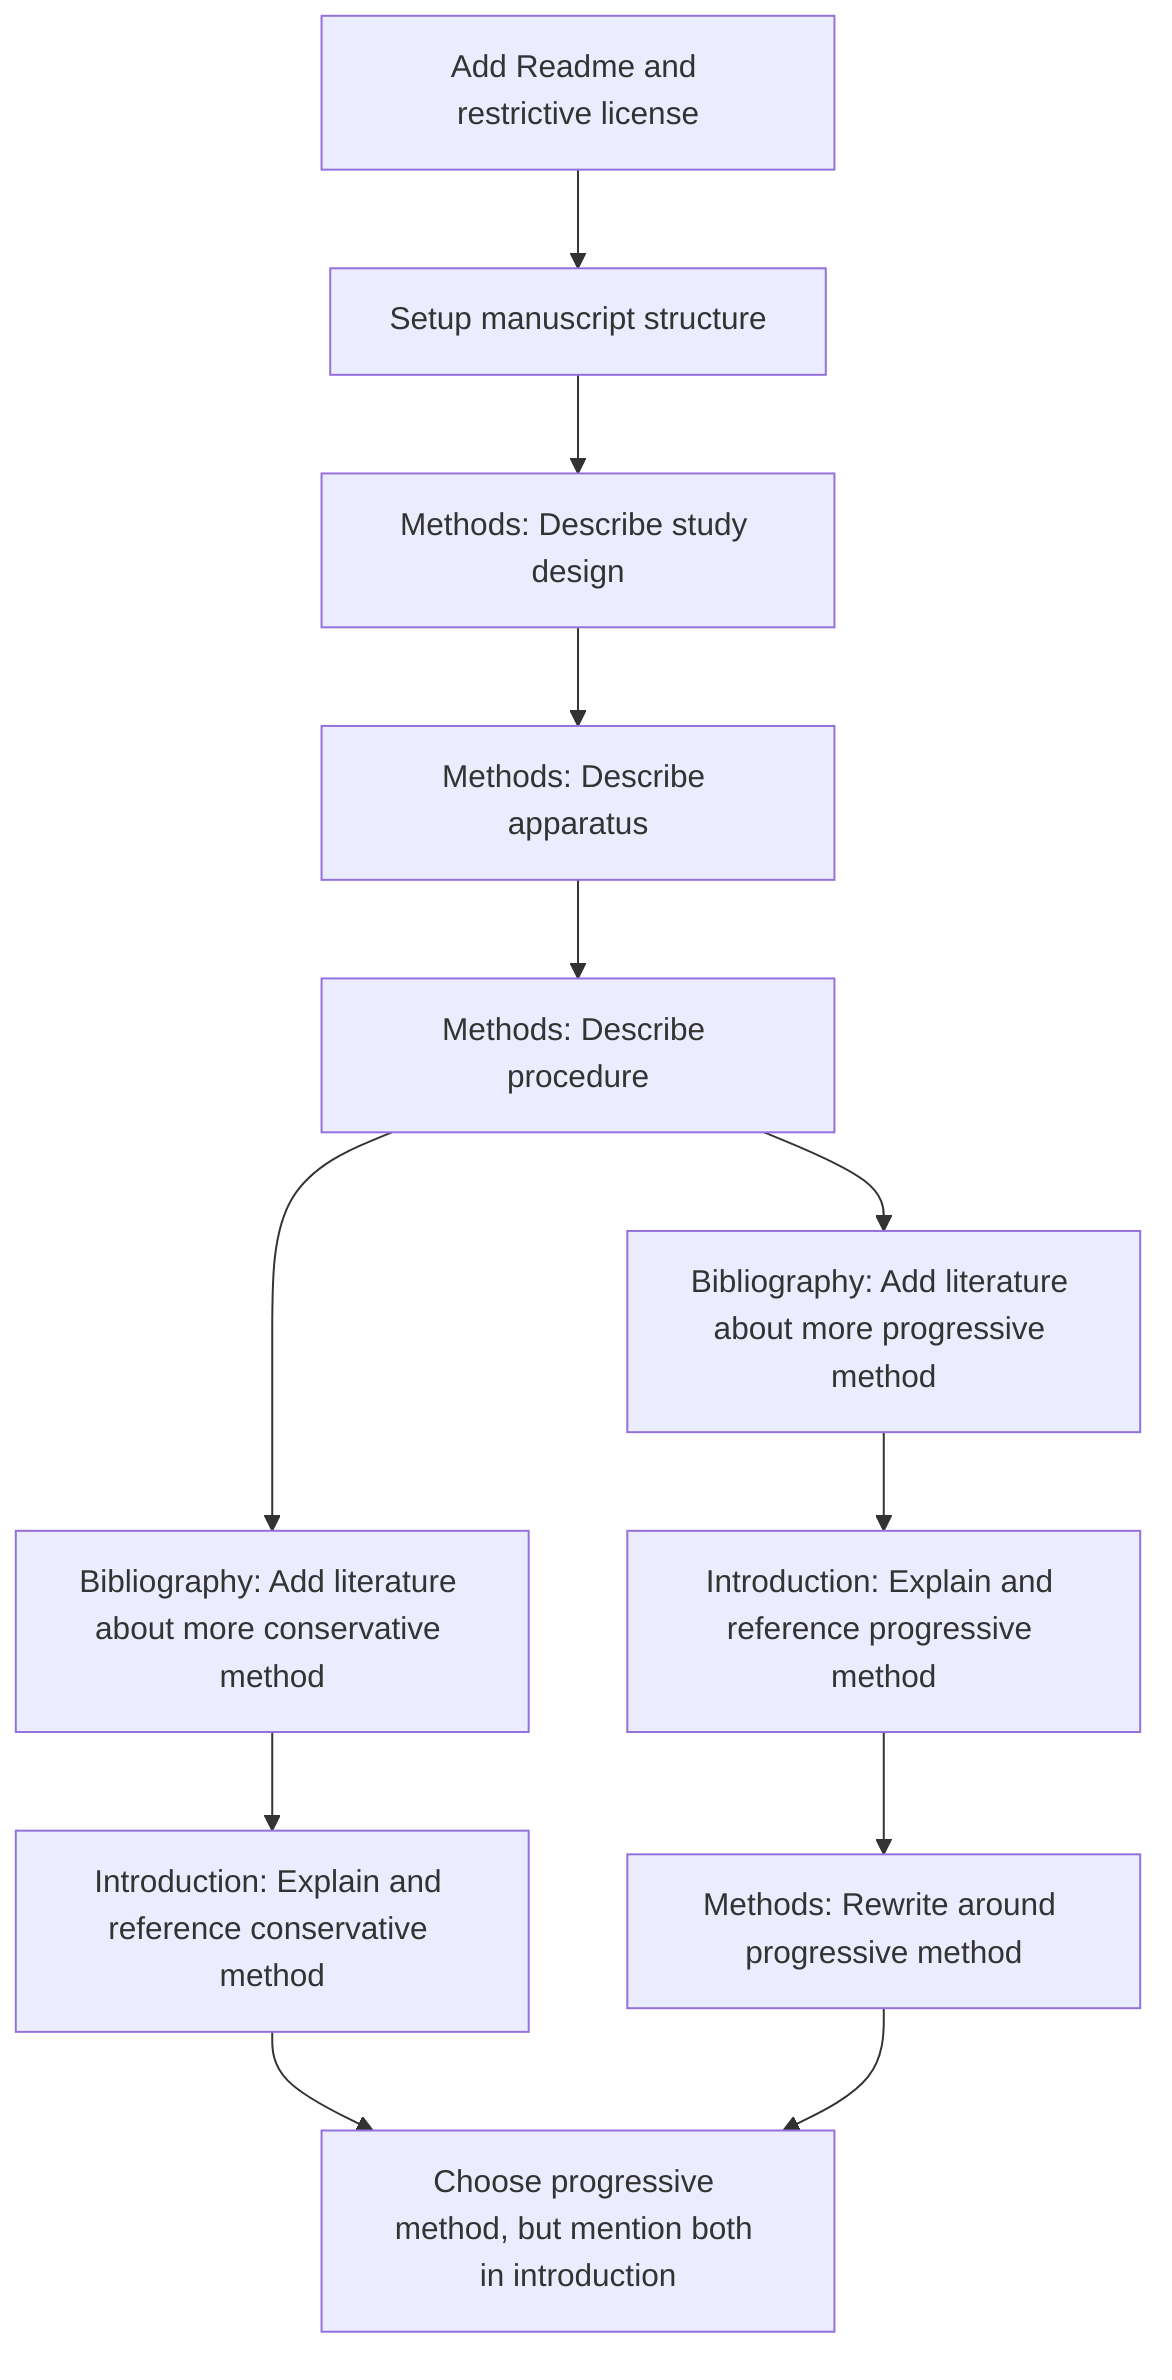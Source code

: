 graph TB
  A[Add Readme and restrictive license]-->B[Setup manuscript structure]
  B-->C[Methods: Describe study design]
  C-->D[Methods: Describe apparatus]
  D-->E[Methods: Describe procedure]
  E-->F[Bibliography: Add literature about more conservative method]
  E-->G[Bibliography: Add literature about more progressive method]
  F-->H[Introduction: Explain and reference conservative method]
  G-->I[Introduction: Explain and reference progressive method]
  I-->J[Methods: Rewrite around progressive method]
  H-->K[Choose progressive method, but mention both in introduction]
  J-->K